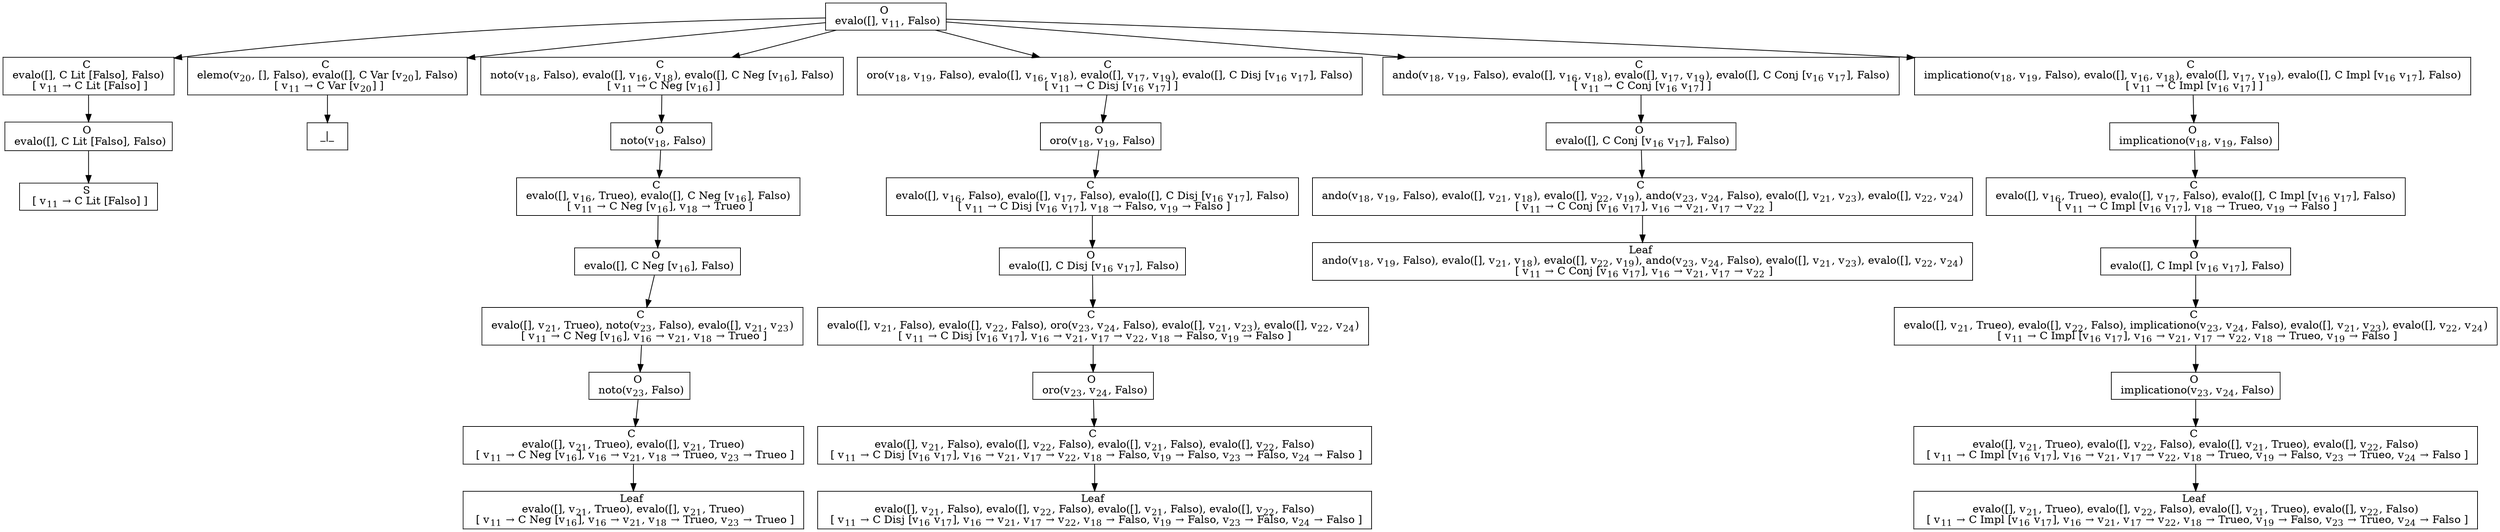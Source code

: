 digraph {
    graph [rankdir=TB
          ,bgcolor=transparent];
    node [shape=box
         ,fillcolor=white
         ,style=filled];
    0 [label=<O <BR/> evalo([], v<SUB>11</SUB>, Falso)>];
    1 [label=<C <BR/> evalo([], C Lit [Falso], Falso) <BR/>  [ v<SUB>11</SUB> &rarr; C Lit [Falso] ] >];
    2 [label=<C <BR/> elemo(v<SUB>20</SUB>, [], Falso), evalo([], C Var [v<SUB>20</SUB>], Falso) <BR/>  [ v<SUB>11</SUB> &rarr; C Var [v<SUB>20</SUB>] ] >];
    3 [label=<C <BR/> noto(v<SUB>18</SUB>, Falso), evalo([], v<SUB>16</SUB>, v<SUB>18</SUB>), evalo([], C Neg [v<SUB>16</SUB>], Falso) <BR/>  [ v<SUB>11</SUB> &rarr; C Neg [v<SUB>16</SUB>] ] >];
    4 [label=<C <BR/> oro(v<SUB>18</SUB>, v<SUB>19</SUB>, Falso), evalo([], v<SUB>16</SUB>, v<SUB>18</SUB>), evalo([], v<SUB>17</SUB>, v<SUB>19</SUB>), evalo([], C Disj [v<SUB>16</SUB> v<SUB>17</SUB>], Falso) <BR/>  [ v<SUB>11</SUB> &rarr; C Disj [v<SUB>16</SUB> v<SUB>17</SUB>] ] >];
    5 [label=<C <BR/> ando(v<SUB>18</SUB>, v<SUB>19</SUB>, Falso), evalo([], v<SUB>16</SUB>, v<SUB>18</SUB>), evalo([], v<SUB>17</SUB>, v<SUB>19</SUB>), evalo([], C Conj [v<SUB>16</SUB> v<SUB>17</SUB>], Falso) <BR/>  [ v<SUB>11</SUB> &rarr; C Conj [v<SUB>16</SUB> v<SUB>17</SUB>] ] >];
    6 [label=<C <BR/> implicationo(v<SUB>18</SUB>, v<SUB>19</SUB>, Falso), evalo([], v<SUB>16</SUB>, v<SUB>18</SUB>), evalo([], v<SUB>17</SUB>, v<SUB>19</SUB>), evalo([], C Impl [v<SUB>16</SUB> v<SUB>17</SUB>], Falso) <BR/>  [ v<SUB>11</SUB> &rarr; C Impl [v<SUB>16</SUB> v<SUB>17</SUB>] ] >];
    7 [label=<O <BR/> evalo([], C Lit [Falso], Falso)>];
    8 [label=<S <BR/>  [ v<SUB>11</SUB> &rarr; C Lit [Falso] ] >];
    9 [label=<_|_>];
    10 [label=<O <BR/> noto(v<SUB>18</SUB>, Falso)>];
    11 [label=<C <BR/> evalo([], v<SUB>16</SUB>, Trueo), evalo([], C Neg [v<SUB>16</SUB>], Falso) <BR/>  [ v<SUB>11</SUB> &rarr; C Neg [v<SUB>16</SUB>], v<SUB>18</SUB> &rarr; Trueo ] >];
    12 [label=<O <BR/> evalo([], C Neg [v<SUB>16</SUB>], Falso)>];
    13 [label=<C <BR/> evalo([], v<SUB>21</SUB>, Trueo), noto(v<SUB>23</SUB>, Falso), evalo([], v<SUB>21</SUB>, v<SUB>23</SUB>) <BR/>  [ v<SUB>11</SUB> &rarr; C Neg [v<SUB>16</SUB>], v<SUB>16</SUB> &rarr; v<SUB>21</SUB>, v<SUB>18</SUB> &rarr; Trueo ] >];
    14 [label=<O <BR/> noto(v<SUB>23</SUB>, Falso)>];
    15 [label=<C <BR/> evalo([], v<SUB>21</SUB>, Trueo), evalo([], v<SUB>21</SUB>, Trueo) <BR/>  [ v<SUB>11</SUB> &rarr; C Neg [v<SUB>16</SUB>], v<SUB>16</SUB> &rarr; v<SUB>21</SUB>, v<SUB>18</SUB> &rarr; Trueo, v<SUB>23</SUB> &rarr; Trueo ] >];
    16 [label=<Leaf <BR/> evalo([], v<SUB>21</SUB>, Trueo), evalo([], v<SUB>21</SUB>, Trueo) <BR/>  [ v<SUB>11</SUB> &rarr; C Neg [v<SUB>16</SUB>], v<SUB>16</SUB> &rarr; v<SUB>21</SUB>, v<SUB>18</SUB> &rarr; Trueo, v<SUB>23</SUB> &rarr; Trueo ] >];
    17 [label=<O <BR/> oro(v<SUB>18</SUB>, v<SUB>19</SUB>, Falso)>];
    18 [label=<C <BR/> evalo([], v<SUB>16</SUB>, Falso), evalo([], v<SUB>17</SUB>, Falso), evalo([], C Disj [v<SUB>16</SUB> v<SUB>17</SUB>], Falso) <BR/>  [ v<SUB>11</SUB> &rarr; C Disj [v<SUB>16</SUB> v<SUB>17</SUB>], v<SUB>18</SUB> &rarr; Falso, v<SUB>19</SUB> &rarr; Falso ] >];
    19 [label=<O <BR/> evalo([], C Disj [v<SUB>16</SUB> v<SUB>17</SUB>], Falso)>];
    20 [label=<C <BR/> evalo([], v<SUB>21</SUB>, Falso), evalo([], v<SUB>22</SUB>, Falso), oro(v<SUB>23</SUB>, v<SUB>24</SUB>, Falso), evalo([], v<SUB>21</SUB>, v<SUB>23</SUB>), evalo([], v<SUB>22</SUB>, v<SUB>24</SUB>) <BR/>  [ v<SUB>11</SUB> &rarr; C Disj [v<SUB>16</SUB> v<SUB>17</SUB>], v<SUB>16</SUB> &rarr; v<SUB>21</SUB>, v<SUB>17</SUB> &rarr; v<SUB>22</SUB>, v<SUB>18</SUB> &rarr; Falso, v<SUB>19</SUB> &rarr; Falso ] >];
    21 [label=<O <BR/> oro(v<SUB>23</SUB>, v<SUB>24</SUB>, Falso)>];
    22 [label=<C <BR/> evalo([], v<SUB>21</SUB>, Falso), evalo([], v<SUB>22</SUB>, Falso), evalo([], v<SUB>21</SUB>, Falso), evalo([], v<SUB>22</SUB>, Falso) <BR/>  [ v<SUB>11</SUB> &rarr; C Disj [v<SUB>16</SUB> v<SUB>17</SUB>], v<SUB>16</SUB> &rarr; v<SUB>21</SUB>, v<SUB>17</SUB> &rarr; v<SUB>22</SUB>, v<SUB>18</SUB> &rarr; Falso, v<SUB>19</SUB> &rarr; Falso, v<SUB>23</SUB> &rarr; Falso, v<SUB>24</SUB> &rarr; Falso ] >];
    23 [label=<Leaf <BR/> evalo([], v<SUB>21</SUB>, Falso), evalo([], v<SUB>22</SUB>, Falso), evalo([], v<SUB>21</SUB>, Falso), evalo([], v<SUB>22</SUB>, Falso) <BR/>  [ v<SUB>11</SUB> &rarr; C Disj [v<SUB>16</SUB> v<SUB>17</SUB>], v<SUB>16</SUB> &rarr; v<SUB>21</SUB>, v<SUB>17</SUB> &rarr; v<SUB>22</SUB>, v<SUB>18</SUB> &rarr; Falso, v<SUB>19</SUB> &rarr; Falso, v<SUB>23</SUB> &rarr; Falso, v<SUB>24</SUB> &rarr; Falso ] >];
    24 [label=<O <BR/> evalo([], C Conj [v<SUB>16</SUB> v<SUB>17</SUB>], Falso)>];
    25 [label=<C <BR/> ando(v<SUB>18</SUB>, v<SUB>19</SUB>, Falso), evalo([], v<SUB>21</SUB>, v<SUB>18</SUB>), evalo([], v<SUB>22</SUB>, v<SUB>19</SUB>), ando(v<SUB>23</SUB>, v<SUB>24</SUB>, Falso), evalo([], v<SUB>21</SUB>, v<SUB>23</SUB>), evalo([], v<SUB>22</SUB>, v<SUB>24</SUB>) <BR/>  [ v<SUB>11</SUB> &rarr; C Conj [v<SUB>16</SUB> v<SUB>17</SUB>], v<SUB>16</SUB> &rarr; v<SUB>21</SUB>, v<SUB>17</SUB> &rarr; v<SUB>22</SUB> ] >];
    26 [label=<Leaf <BR/> ando(v<SUB>18</SUB>, v<SUB>19</SUB>, Falso), evalo([], v<SUB>21</SUB>, v<SUB>18</SUB>), evalo([], v<SUB>22</SUB>, v<SUB>19</SUB>), ando(v<SUB>23</SUB>, v<SUB>24</SUB>, Falso), evalo([], v<SUB>21</SUB>, v<SUB>23</SUB>), evalo([], v<SUB>22</SUB>, v<SUB>24</SUB>) <BR/>  [ v<SUB>11</SUB> &rarr; C Conj [v<SUB>16</SUB> v<SUB>17</SUB>], v<SUB>16</SUB> &rarr; v<SUB>21</SUB>, v<SUB>17</SUB> &rarr; v<SUB>22</SUB> ] >];
    27 [label=<O <BR/> implicationo(v<SUB>18</SUB>, v<SUB>19</SUB>, Falso)>];
    28 [label=<C <BR/> evalo([], v<SUB>16</SUB>, Trueo), evalo([], v<SUB>17</SUB>, Falso), evalo([], C Impl [v<SUB>16</SUB> v<SUB>17</SUB>], Falso) <BR/>  [ v<SUB>11</SUB> &rarr; C Impl [v<SUB>16</SUB> v<SUB>17</SUB>], v<SUB>18</SUB> &rarr; Trueo, v<SUB>19</SUB> &rarr; Falso ] >];
    29 [label=<O <BR/> evalo([], C Impl [v<SUB>16</SUB> v<SUB>17</SUB>], Falso)>];
    30 [label=<C <BR/> evalo([], v<SUB>21</SUB>, Trueo), evalo([], v<SUB>22</SUB>, Falso), implicationo(v<SUB>23</SUB>, v<SUB>24</SUB>, Falso), evalo([], v<SUB>21</SUB>, v<SUB>23</SUB>), evalo([], v<SUB>22</SUB>, v<SUB>24</SUB>) <BR/>  [ v<SUB>11</SUB> &rarr; C Impl [v<SUB>16</SUB> v<SUB>17</SUB>], v<SUB>16</SUB> &rarr; v<SUB>21</SUB>, v<SUB>17</SUB> &rarr; v<SUB>22</SUB>, v<SUB>18</SUB> &rarr; Trueo, v<SUB>19</SUB> &rarr; Falso ] >];
    31 [label=<O <BR/> implicationo(v<SUB>23</SUB>, v<SUB>24</SUB>, Falso)>];
    32 [label=<C <BR/> evalo([], v<SUB>21</SUB>, Trueo), evalo([], v<SUB>22</SUB>, Falso), evalo([], v<SUB>21</SUB>, Trueo), evalo([], v<SUB>22</SUB>, Falso) <BR/>  [ v<SUB>11</SUB> &rarr; C Impl [v<SUB>16</SUB> v<SUB>17</SUB>], v<SUB>16</SUB> &rarr; v<SUB>21</SUB>, v<SUB>17</SUB> &rarr; v<SUB>22</SUB>, v<SUB>18</SUB> &rarr; Trueo, v<SUB>19</SUB> &rarr; Falso, v<SUB>23</SUB> &rarr; Trueo, v<SUB>24</SUB> &rarr; Falso ] >];
    33 [label=<Leaf <BR/> evalo([], v<SUB>21</SUB>, Trueo), evalo([], v<SUB>22</SUB>, Falso), evalo([], v<SUB>21</SUB>, Trueo), evalo([], v<SUB>22</SUB>, Falso) <BR/>  [ v<SUB>11</SUB> &rarr; C Impl [v<SUB>16</SUB> v<SUB>17</SUB>], v<SUB>16</SUB> &rarr; v<SUB>21</SUB>, v<SUB>17</SUB> &rarr; v<SUB>22</SUB>, v<SUB>18</SUB> &rarr; Trueo, v<SUB>19</SUB> &rarr; Falso, v<SUB>23</SUB> &rarr; Trueo, v<SUB>24</SUB> &rarr; Falso ] >];
    0 -> 1 [label=""];
    0 -> 2 [label=""];
    0 -> 3 [label=""];
    0 -> 4 [label=""];
    0 -> 5 [label=""];
    0 -> 6 [label=""];
    1 -> 7 [label=""];
    2 -> 9 [label=""];
    3 -> 10 [label=""];
    4 -> 17 [label=""];
    5 -> 24 [label=""];
    6 -> 27 [label=""];
    7 -> 8 [label=""];
    10 -> 11 [label=""];
    11 -> 12 [label=""];
    12 -> 13 [label=""];
    13 -> 14 [label=""];
    14 -> 15 [label=""];
    15 -> 16 [label=""];
    17 -> 18 [label=""];
    18 -> 19 [label=""];
    19 -> 20 [label=""];
    20 -> 21 [label=""];
    21 -> 22 [label=""];
    22 -> 23 [label=""];
    24 -> 25 [label=""];
    25 -> 26 [label=""];
    27 -> 28 [label=""];
    28 -> 29 [label=""];
    29 -> 30 [label=""];
    30 -> 31 [label=""];
    31 -> 32 [label=""];
    32 -> 33 [label=""];
}